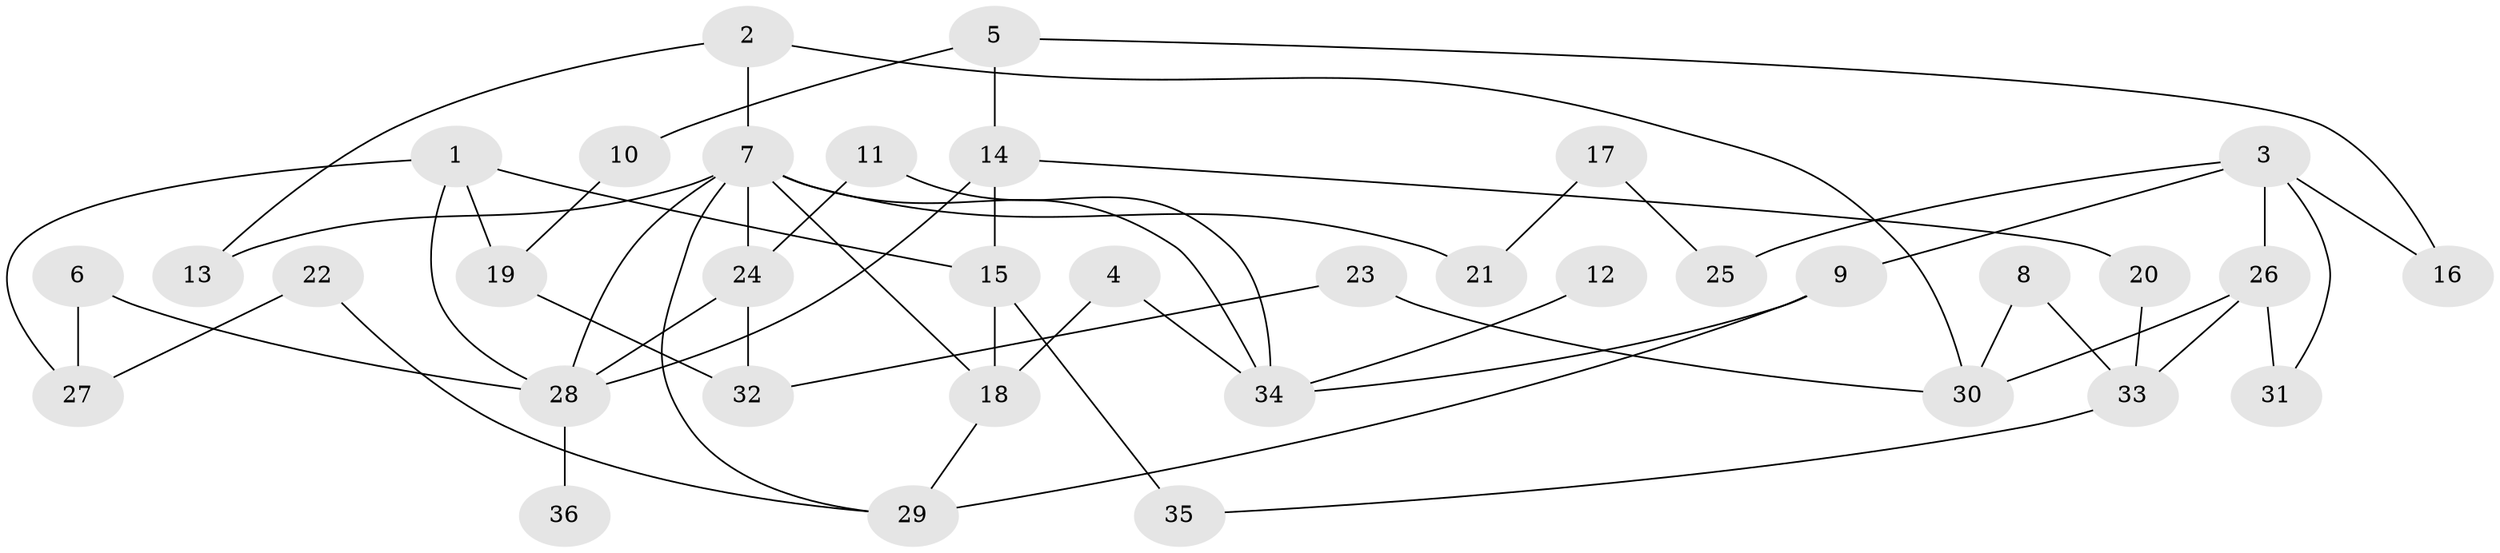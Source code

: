 // original degree distribution, {7: 0.028169014084507043, 6: 0.028169014084507043, 4: 0.09859154929577464, 3: 0.23943661971830985, 2: 0.30985915492957744, 5: 0.04225352112676056, 1: 0.2535211267605634}
// Generated by graph-tools (version 1.1) at 2025/01/03/09/25 03:01:00]
// undirected, 36 vertices, 55 edges
graph export_dot {
graph [start="1"]
  node [color=gray90,style=filled];
  1;
  2;
  3;
  4;
  5;
  6;
  7;
  8;
  9;
  10;
  11;
  12;
  13;
  14;
  15;
  16;
  17;
  18;
  19;
  20;
  21;
  22;
  23;
  24;
  25;
  26;
  27;
  28;
  29;
  30;
  31;
  32;
  33;
  34;
  35;
  36;
  1 -- 15 [weight=1.0];
  1 -- 19 [weight=1.0];
  1 -- 27 [weight=1.0];
  1 -- 28 [weight=1.0];
  2 -- 7 [weight=1.0];
  2 -- 13 [weight=1.0];
  2 -- 30 [weight=1.0];
  3 -- 9 [weight=1.0];
  3 -- 16 [weight=1.0];
  3 -- 25 [weight=1.0];
  3 -- 26 [weight=1.0];
  3 -- 31 [weight=1.0];
  4 -- 18 [weight=1.0];
  4 -- 34 [weight=1.0];
  5 -- 10 [weight=1.0];
  5 -- 14 [weight=1.0];
  5 -- 16 [weight=1.0];
  6 -- 27 [weight=1.0];
  6 -- 28 [weight=1.0];
  7 -- 13 [weight=1.0];
  7 -- 18 [weight=1.0];
  7 -- 21 [weight=1.0];
  7 -- 24 [weight=1.0];
  7 -- 28 [weight=1.0];
  7 -- 29 [weight=1.0];
  7 -- 34 [weight=1.0];
  8 -- 30 [weight=1.0];
  8 -- 33 [weight=1.0];
  9 -- 29 [weight=1.0];
  9 -- 34 [weight=1.0];
  10 -- 19 [weight=1.0];
  11 -- 24 [weight=1.0];
  11 -- 34 [weight=1.0];
  12 -- 34 [weight=1.0];
  14 -- 15 [weight=1.0];
  14 -- 20 [weight=1.0];
  14 -- 28 [weight=1.0];
  15 -- 18 [weight=2.0];
  15 -- 35 [weight=1.0];
  17 -- 21 [weight=1.0];
  17 -- 25 [weight=1.0];
  18 -- 29 [weight=1.0];
  19 -- 32 [weight=1.0];
  20 -- 33 [weight=1.0];
  22 -- 27 [weight=1.0];
  22 -- 29 [weight=1.0];
  23 -- 30 [weight=1.0];
  23 -- 32 [weight=1.0];
  24 -- 28 [weight=1.0];
  24 -- 32 [weight=1.0];
  26 -- 30 [weight=1.0];
  26 -- 31 [weight=1.0];
  26 -- 33 [weight=1.0];
  28 -- 36 [weight=1.0];
  33 -- 35 [weight=1.0];
}

